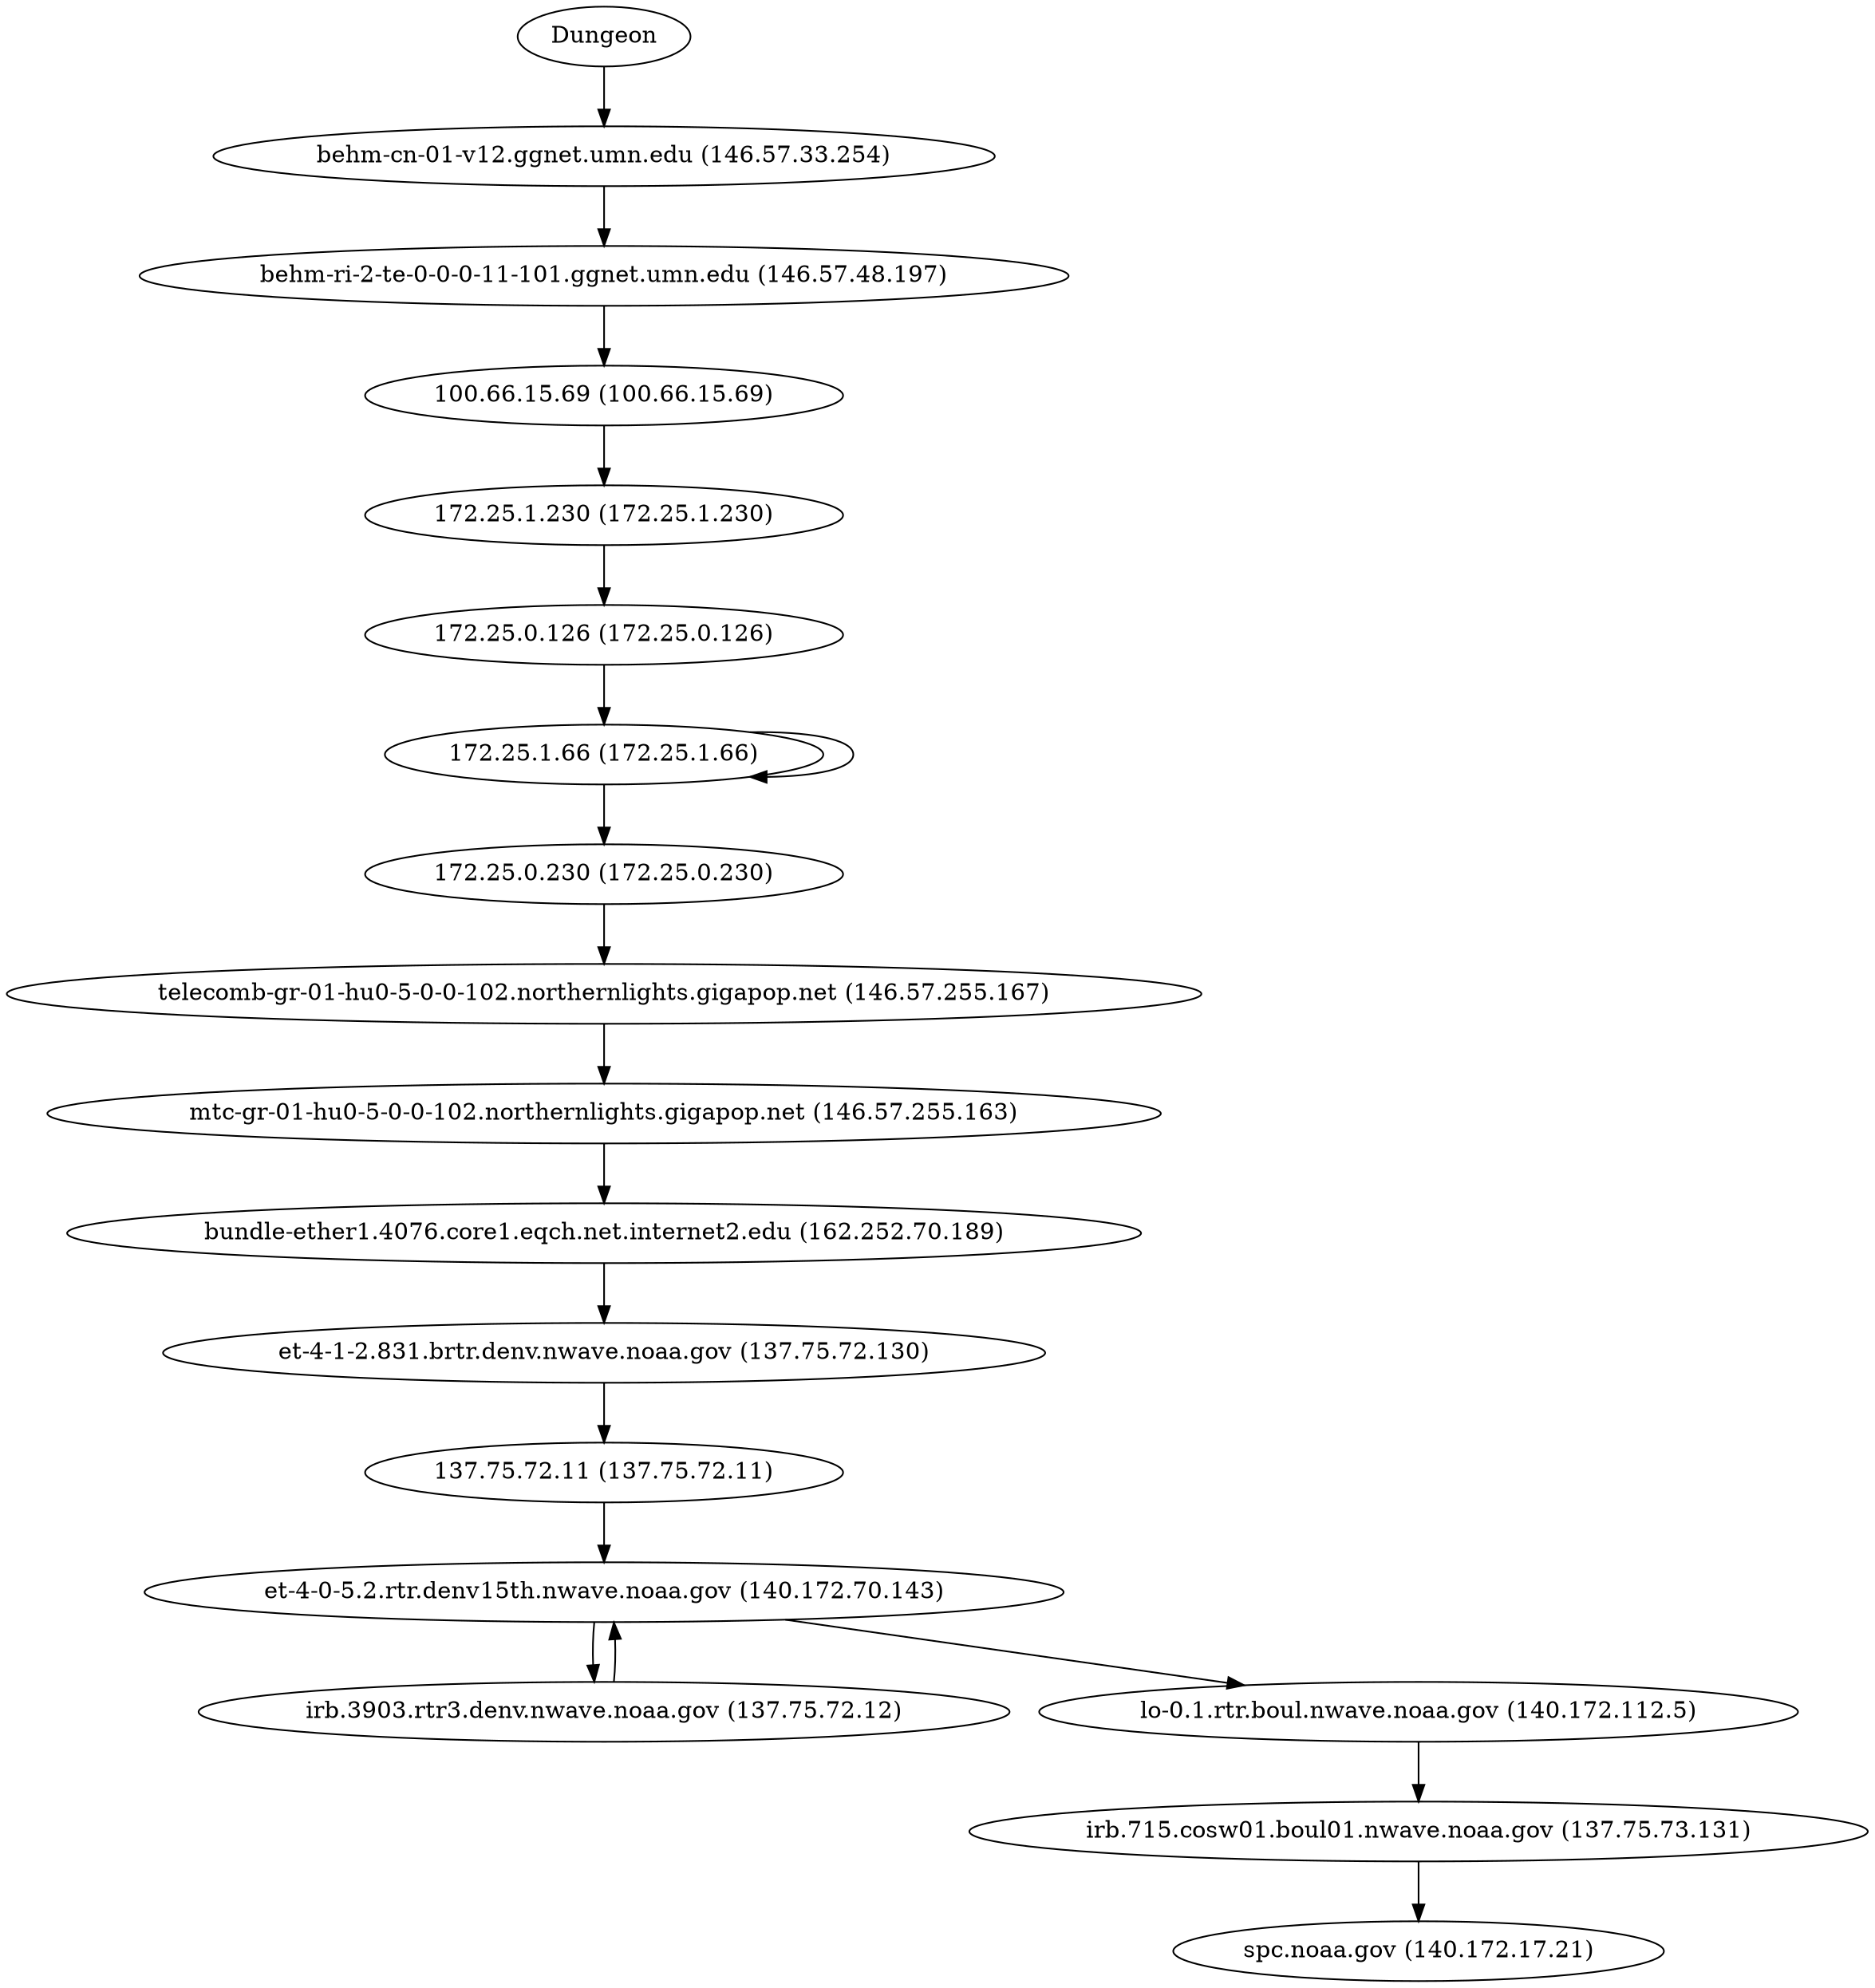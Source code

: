 digraph network {

// traceroute to spc.noaa.gov (140.172.17.21), 60 hops max, 60 byte packets
"Dungeon" -> "behm-cn-01-v12.ggnet.umn.edu (146.57.33.254)";
"behm-cn-01-v12.ggnet.umn.edu (146.57.33.254)" -> "behm-ri-2-te-0-0-0-11-101.ggnet.umn.edu (146.57.48.197)";
"behm-ri-2-te-0-0-0-11-101.ggnet.umn.edu (146.57.48.197)" -> "100.66.15.69 (100.66.15.69)";
"100.66.15.69 (100.66.15.69)" -> "172.25.1.230 (172.25.1.230)";
"172.25.1.230 (172.25.1.230)" -> "172.25.0.126 (172.25.0.126)";
"172.25.0.126 (172.25.0.126)" -> "172.25.1.66 (172.25.1.66)";
"172.25.1.66 (172.25.1.66)" -> "172.25.1.66 (172.25.1.66)";
"172.25.1.66 (172.25.1.66)" -> "172.25.0.230 (172.25.0.230)";
"172.25.0.230 (172.25.0.230)" -> "telecomb-gr-01-hu0-5-0-0-102.northernlights.gigapop.net (146.57.255.167)";
"telecomb-gr-01-hu0-5-0-0-102.northernlights.gigapop.net (146.57.255.167)" -> "mtc-gr-01-hu0-5-0-0-102.northernlights.gigapop.net (146.57.255.163)";
"mtc-gr-01-hu0-5-0-0-102.northernlights.gigapop.net (146.57.255.163)" -> "bundle-ether1.4076.core1.eqch.net.internet2.edu (162.252.70.189)";
"bundle-ether1.4076.core1.eqch.net.internet2.edu (162.252.70.189)" -> "et-4-1-2.831.brtr.denv.nwave.noaa.gov (137.75.72.130)";
"et-4-1-2.831.brtr.denv.nwave.noaa.gov (137.75.72.130)" -> "137.75.72.11 (137.75.72.11)";
"137.75.72.11 (137.75.72.11)" -> "et-4-0-5.2.rtr.denv15th.nwave.noaa.gov (140.172.70.143)";
"et-4-0-5.2.rtr.denv15th.nwave.noaa.gov (140.172.70.143)" -> "irb.3903.rtr3.denv.nwave.noaa.gov (137.75.72.12)";
"irb.3903.rtr3.denv.nwave.noaa.gov (137.75.72.12)" -> "et-4-0-5.2.rtr.denv15th.nwave.noaa.gov (140.172.70.143)";
"et-4-0-5.2.rtr.denv15th.nwave.noaa.gov (140.172.70.143)" -> "lo-0.1.rtr.boul.nwave.noaa.gov (140.172.112.5)";
"lo-0.1.rtr.boul.nwave.noaa.gov (140.172.112.5)" -> "irb.715.cosw01.boul01.nwave.noaa.gov (137.75.73.131)";
"irb.715.cosw01.boul01.nwave.noaa.gov (137.75.73.131)" -> "spc.noaa.gov (140.172.17.21)";
}
